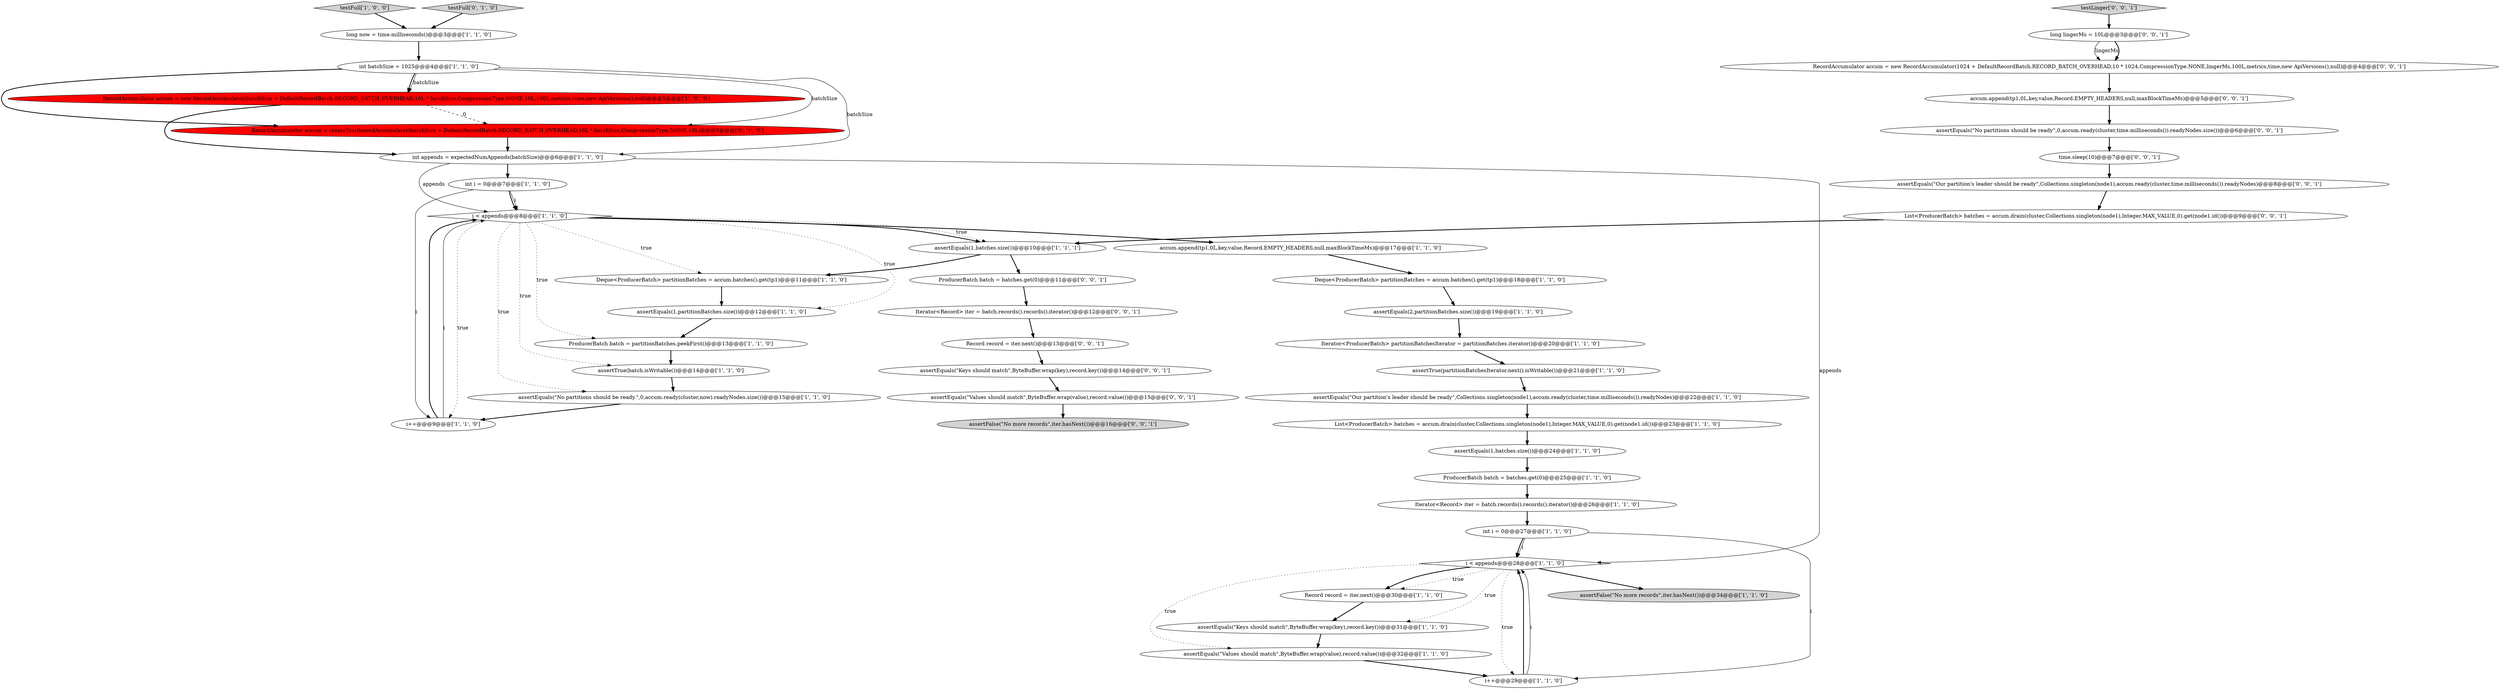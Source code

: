 digraph {
20 [style = filled, label = "Iterator<ProducerBatch> partitionBatchesIterator = partitionBatches.iterator()@@@20@@@['1', '1', '0']", fillcolor = white, shape = ellipse image = "AAA0AAABBB1BBB"];
17 [style = filled, label = "int i = 0@@@27@@@['1', '1', '0']", fillcolor = white, shape = ellipse image = "AAA0AAABBB1BBB"];
34 [style = filled, label = "RecordAccumulator accum = new RecordAccumulator(1024 + DefaultRecordBatch.RECORD_BATCH_OVERHEAD,10 * 1024,CompressionType.NONE,lingerMs,100L,metrics,time,new ApiVersions(),null)@@@4@@@['0', '0', '1']", fillcolor = white, shape = ellipse image = "AAA0AAABBB3BBB"];
19 [style = filled, label = "RecordAccumulator accum = new RecordAccumulator(batchSize + DefaultRecordBatch.RECORD_BATCH_OVERHEAD,10L * batchSize,CompressionType.NONE,10L,100L,metrics,time,new ApiVersions(),null)@@@5@@@['1', '0', '0']", fillcolor = red, shape = ellipse image = "AAA1AAABBB1BBB"];
22 [style = filled, label = "Deque<ProducerBatch> partitionBatches = accum.batches().get(tp1)@@@11@@@['1', '1', '0']", fillcolor = white, shape = ellipse image = "AAA0AAABBB1BBB"];
12 [style = filled, label = "assertEquals(\"Values should match\",ByteBuffer.wrap(value),record.value())@@@32@@@['1', '1', '0']", fillcolor = white, shape = ellipse image = "AAA0AAABBB1BBB"];
14 [style = filled, label = "assertFalse(\"No more records\",iter.hasNext())@@@34@@@['1', '1', '0']", fillcolor = lightgray, shape = ellipse image = "AAA0AAABBB1BBB"];
8 [style = filled, label = "assertTrue(partitionBatchesIterator.next().isWritable())@@@21@@@['1', '1', '0']", fillcolor = white, shape = ellipse image = "AAA0AAABBB1BBB"];
18 [style = filled, label = "assertEquals(2,partitionBatches.size())@@@19@@@['1', '1', '0']", fillcolor = white, shape = ellipse image = "AAA0AAABBB1BBB"];
0 [style = filled, label = "i < appends@@@28@@@['1', '1', '0']", fillcolor = white, shape = diamond image = "AAA0AAABBB1BBB"];
4 [style = filled, label = "Iterator<Record> iter = batch.records().records().iterator()@@@26@@@['1', '1', '0']", fillcolor = white, shape = ellipse image = "AAA0AAABBB1BBB"];
35 [style = filled, label = "assertEquals(\"Keys should match\",ByteBuffer.wrap(key),record.key())@@@14@@@['0', '0', '1']", fillcolor = white, shape = ellipse image = "AAA0AAABBB3BBB"];
5 [style = filled, label = "int batchSize = 1025@@@4@@@['1', '1', '0']", fillcolor = white, shape = ellipse image = "AAA0AAABBB1BBB"];
11 [style = filled, label = "assertEquals(1,partitionBatches.size())@@@12@@@['1', '1', '0']", fillcolor = white, shape = ellipse image = "AAA0AAABBB1BBB"];
39 [style = filled, label = "Iterator<Record> iter = batch.records().records().iterator()@@@12@@@['0', '0', '1']", fillcolor = white, shape = ellipse image = "AAA0AAABBB3BBB"];
15 [style = filled, label = "assertEquals(1,batches.size())@@@10@@@['1', '1', '1']", fillcolor = white, shape = ellipse image = "AAA0AAABBB1BBB"];
33 [style = filled, label = "testLinger['0', '0', '1']", fillcolor = lightgray, shape = diamond image = "AAA0AAABBB3BBB"];
32 [style = filled, label = "testFull['0', '1', '0']", fillcolor = lightgray, shape = diamond image = "AAA0AAABBB2BBB"];
25 [style = filled, label = "i++@@@9@@@['1', '1', '0']", fillcolor = white, shape = ellipse image = "AAA0AAABBB1BBB"];
38 [style = filled, label = "assertEquals(\"Our partition's leader should be ready\",Collections.singleton(node1),accum.ready(cluster,time.milliseconds()).readyNodes)@@@8@@@['0', '0', '1']", fillcolor = white, shape = ellipse image = "AAA0AAABBB3BBB"];
31 [style = filled, label = "RecordAccumulator accum = createTestRecordAccumulator(batchSize + DefaultRecordBatch.RECORD_BATCH_OVERHEAD,10L * batchSize,CompressionType.NONE,10L)@@@5@@@['0', '1', '0']", fillcolor = red, shape = ellipse image = "AAA1AAABBB2BBB"];
42 [style = filled, label = "accum.append(tp1,0L,key,value,Record.EMPTY_HEADERS,null,maxBlockTimeMs)@@@5@@@['0', '0', '1']", fillcolor = white, shape = ellipse image = "AAA0AAABBB3BBB"];
21 [style = filled, label = "assertEquals(\"Keys should match\",ByteBuffer.wrap(key),record.key())@@@31@@@['1', '1', '0']", fillcolor = white, shape = ellipse image = "AAA0AAABBB1BBB"];
41 [style = filled, label = "ProducerBatch batch = batches.get(0)@@@11@@@['0', '0', '1']", fillcolor = white, shape = ellipse image = "AAA0AAABBB3BBB"];
28 [style = filled, label = "ProducerBatch batch = batches.get(0)@@@25@@@['1', '1', '0']", fillcolor = white, shape = ellipse image = "AAA0AAABBB1BBB"];
36 [style = filled, label = "Record record = iter.next()@@@13@@@['0', '0', '1']", fillcolor = white, shape = ellipse image = "AAA0AAABBB3BBB"];
44 [style = filled, label = "assertFalse(\"No more records\",iter.hasNext())@@@16@@@['0', '0', '1']", fillcolor = lightgray, shape = ellipse image = "AAA0AAABBB3BBB"];
7 [style = filled, label = "Record record = iter.next()@@@30@@@['1', '1', '0']", fillcolor = white, shape = ellipse image = "AAA0AAABBB1BBB"];
1 [style = filled, label = "i++@@@29@@@['1', '1', '0']", fillcolor = white, shape = ellipse image = "AAA0AAABBB1BBB"];
24 [style = filled, label = "Deque<ProducerBatch> partitionBatches = accum.batches().get(tp1)@@@18@@@['1', '1', '0']", fillcolor = white, shape = ellipse image = "AAA0AAABBB1BBB"];
43 [style = filled, label = "assertEquals(\"Values should match\",ByteBuffer.wrap(value),record.value())@@@15@@@['0', '0', '1']", fillcolor = white, shape = ellipse image = "AAA0AAABBB3BBB"];
29 [style = filled, label = "assertEquals(\"No partitions should be ready.\",0,accum.ready(cluster,now).readyNodes.size())@@@15@@@['1', '1', '0']", fillcolor = white, shape = ellipse image = "AAA0AAABBB1BBB"];
3 [style = filled, label = "assertEquals(1,batches.size())@@@24@@@['1', '1', '0']", fillcolor = white, shape = ellipse image = "AAA0AAABBB1BBB"];
23 [style = filled, label = "i < appends@@@8@@@['1', '1', '0']", fillcolor = white, shape = diamond image = "AAA0AAABBB1BBB"];
45 [style = filled, label = "long lingerMs = 10L@@@3@@@['0', '0', '1']", fillcolor = white, shape = ellipse image = "AAA0AAABBB3BBB"];
6 [style = filled, label = "int appends = expectedNumAppends(batchSize)@@@6@@@['1', '1', '0']", fillcolor = white, shape = ellipse image = "AAA0AAABBB1BBB"];
27 [style = filled, label = "long now = time.milliseconds()@@@3@@@['1', '1', '0']", fillcolor = white, shape = ellipse image = "AAA0AAABBB1BBB"];
10 [style = filled, label = "assertTrue(batch.isWritable())@@@14@@@['1', '1', '0']", fillcolor = white, shape = ellipse image = "AAA0AAABBB1BBB"];
16 [style = filled, label = "assertEquals(\"Our partition's leader should be ready\",Collections.singleton(node1),accum.ready(cluster,time.milliseconds()).readyNodes)@@@22@@@['1', '1', '0']", fillcolor = white, shape = ellipse image = "AAA0AAABBB1BBB"];
40 [style = filled, label = "time.sleep(10)@@@7@@@['0', '0', '1']", fillcolor = white, shape = ellipse image = "AAA0AAABBB3BBB"];
2 [style = filled, label = "int i = 0@@@7@@@['1', '1', '0']", fillcolor = white, shape = ellipse image = "AAA0AAABBB1BBB"];
9 [style = filled, label = "ProducerBatch batch = partitionBatches.peekFirst()@@@13@@@['1', '1', '0']", fillcolor = white, shape = ellipse image = "AAA0AAABBB1BBB"];
13 [style = filled, label = "accum.append(tp1,0L,key,value,Record.EMPTY_HEADERS,null,maxBlockTimeMs)@@@17@@@['1', '1', '0']", fillcolor = white, shape = ellipse image = "AAA0AAABBB1BBB"];
46 [style = filled, label = "List<ProducerBatch> batches = accum.drain(cluster,Collections.singleton(node1),Integer.MAX_VALUE,0).get(node1.id())@@@9@@@['0', '0', '1']", fillcolor = white, shape = ellipse image = "AAA0AAABBB3BBB"];
30 [style = filled, label = "List<ProducerBatch> batches = accum.drain(cluster,Collections.singleton(node1),Integer.MAX_VALUE,0).get(node1.id())@@@23@@@['1', '1', '0']", fillcolor = white, shape = ellipse image = "AAA0AAABBB1BBB"];
37 [style = filled, label = "assertEquals(\"No partitions should be ready\",0,accum.ready(cluster,time.milliseconds()).readyNodes.size())@@@6@@@['0', '0', '1']", fillcolor = white, shape = ellipse image = "AAA0AAABBB3BBB"];
26 [style = filled, label = "testFull['1', '0', '0']", fillcolor = lightgray, shape = diamond image = "AAA0AAABBB1BBB"];
8->16 [style = bold, label=""];
0->12 [style = dotted, label="true"];
42->37 [style = bold, label=""];
17->0 [style = solid, label="i"];
13->24 [style = bold, label=""];
4->17 [style = bold, label=""];
45->34 [style = solid, label="lingerMs"];
23->22 [style = dotted, label="true"];
25->23 [style = bold, label=""];
6->23 [style = solid, label="appends"];
46->15 [style = bold, label=""];
6->0 [style = solid, label="appends"];
19->31 [style = dashed, label="0"];
23->15 [style = bold, label=""];
2->23 [style = solid, label="i"];
5->31 [style = solid, label="batchSize"];
29->25 [style = bold, label=""];
32->27 [style = bold, label=""];
5->19 [style = solid, label="batchSize"];
34->42 [style = bold, label=""];
1->0 [style = bold, label=""];
9->10 [style = bold, label=""];
35->43 [style = bold, label=""];
40->38 [style = bold, label=""];
19->6 [style = bold, label=""];
11->9 [style = bold, label=""];
24->18 [style = bold, label=""];
12->1 [style = bold, label=""];
23->9 [style = dotted, label="true"];
15->22 [style = bold, label=""];
0->7 [style = bold, label=""];
6->2 [style = bold, label=""];
21->12 [style = bold, label=""];
5->19 [style = bold, label=""];
2->23 [style = bold, label=""];
1->0 [style = solid, label="i"];
18->20 [style = bold, label=""];
3->28 [style = bold, label=""];
20->8 [style = bold, label=""];
0->14 [style = bold, label=""];
26->27 [style = bold, label=""];
17->0 [style = bold, label=""];
23->10 [style = dotted, label="true"];
31->6 [style = bold, label=""];
17->1 [style = solid, label="i"];
5->31 [style = bold, label=""];
10->29 [style = bold, label=""];
30->3 [style = bold, label=""];
0->21 [style = dotted, label="true"];
23->13 [style = bold, label=""];
16->30 [style = bold, label=""];
15->41 [style = bold, label=""];
7->21 [style = bold, label=""];
38->46 [style = bold, label=""];
33->45 [style = bold, label=""];
23->15 [style = dotted, label="true"];
27->5 [style = bold, label=""];
0->7 [style = dotted, label="true"];
41->39 [style = bold, label=""];
36->35 [style = bold, label=""];
23->29 [style = dotted, label="true"];
43->44 [style = bold, label=""];
39->36 [style = bold, label=""];
5->6 [style = solid, label="batchSize"];
2->25 [style = solid, label="i"];
22->11 [style = bold, label=""];
45->34 [style = bold, label=""];
37->40 [style = bold, label=""];
25->23 [style = solid, label="i"];
23->25 [style = dotted, label="true"];
28->4 [style = bold, label=""];
0->1 [style = dotted, label="true"];
23->11 [style = dotted, label="true"];
}
